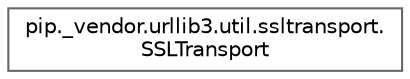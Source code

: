 digraph "Graphical Class Hierarchy"
{
 // LATEX_PDF_SIZE
  bgcolor="transparent";
  edge [fontname=Helvetica,fontsize=10,labelfontname=Helvetica,labelfontsize=10];
  node [fontname=Helvetica,fontsize=10,shape=box,height=0.2,width=0.4];
  rankdir="LR";
  Node0 [id="Node000000",label="pip._vendor.urllib3.util.ssltransport.\lSSLTransport",height=0.2,width=0.4,color="grey40", fillcolor="white", style="filled",URL="$df/d3a/classpip_1_1__vendor_1_1urllib3_1_1util_1_1ssltransport_1_1SSLTransport.html",tooltip=" "];
}
